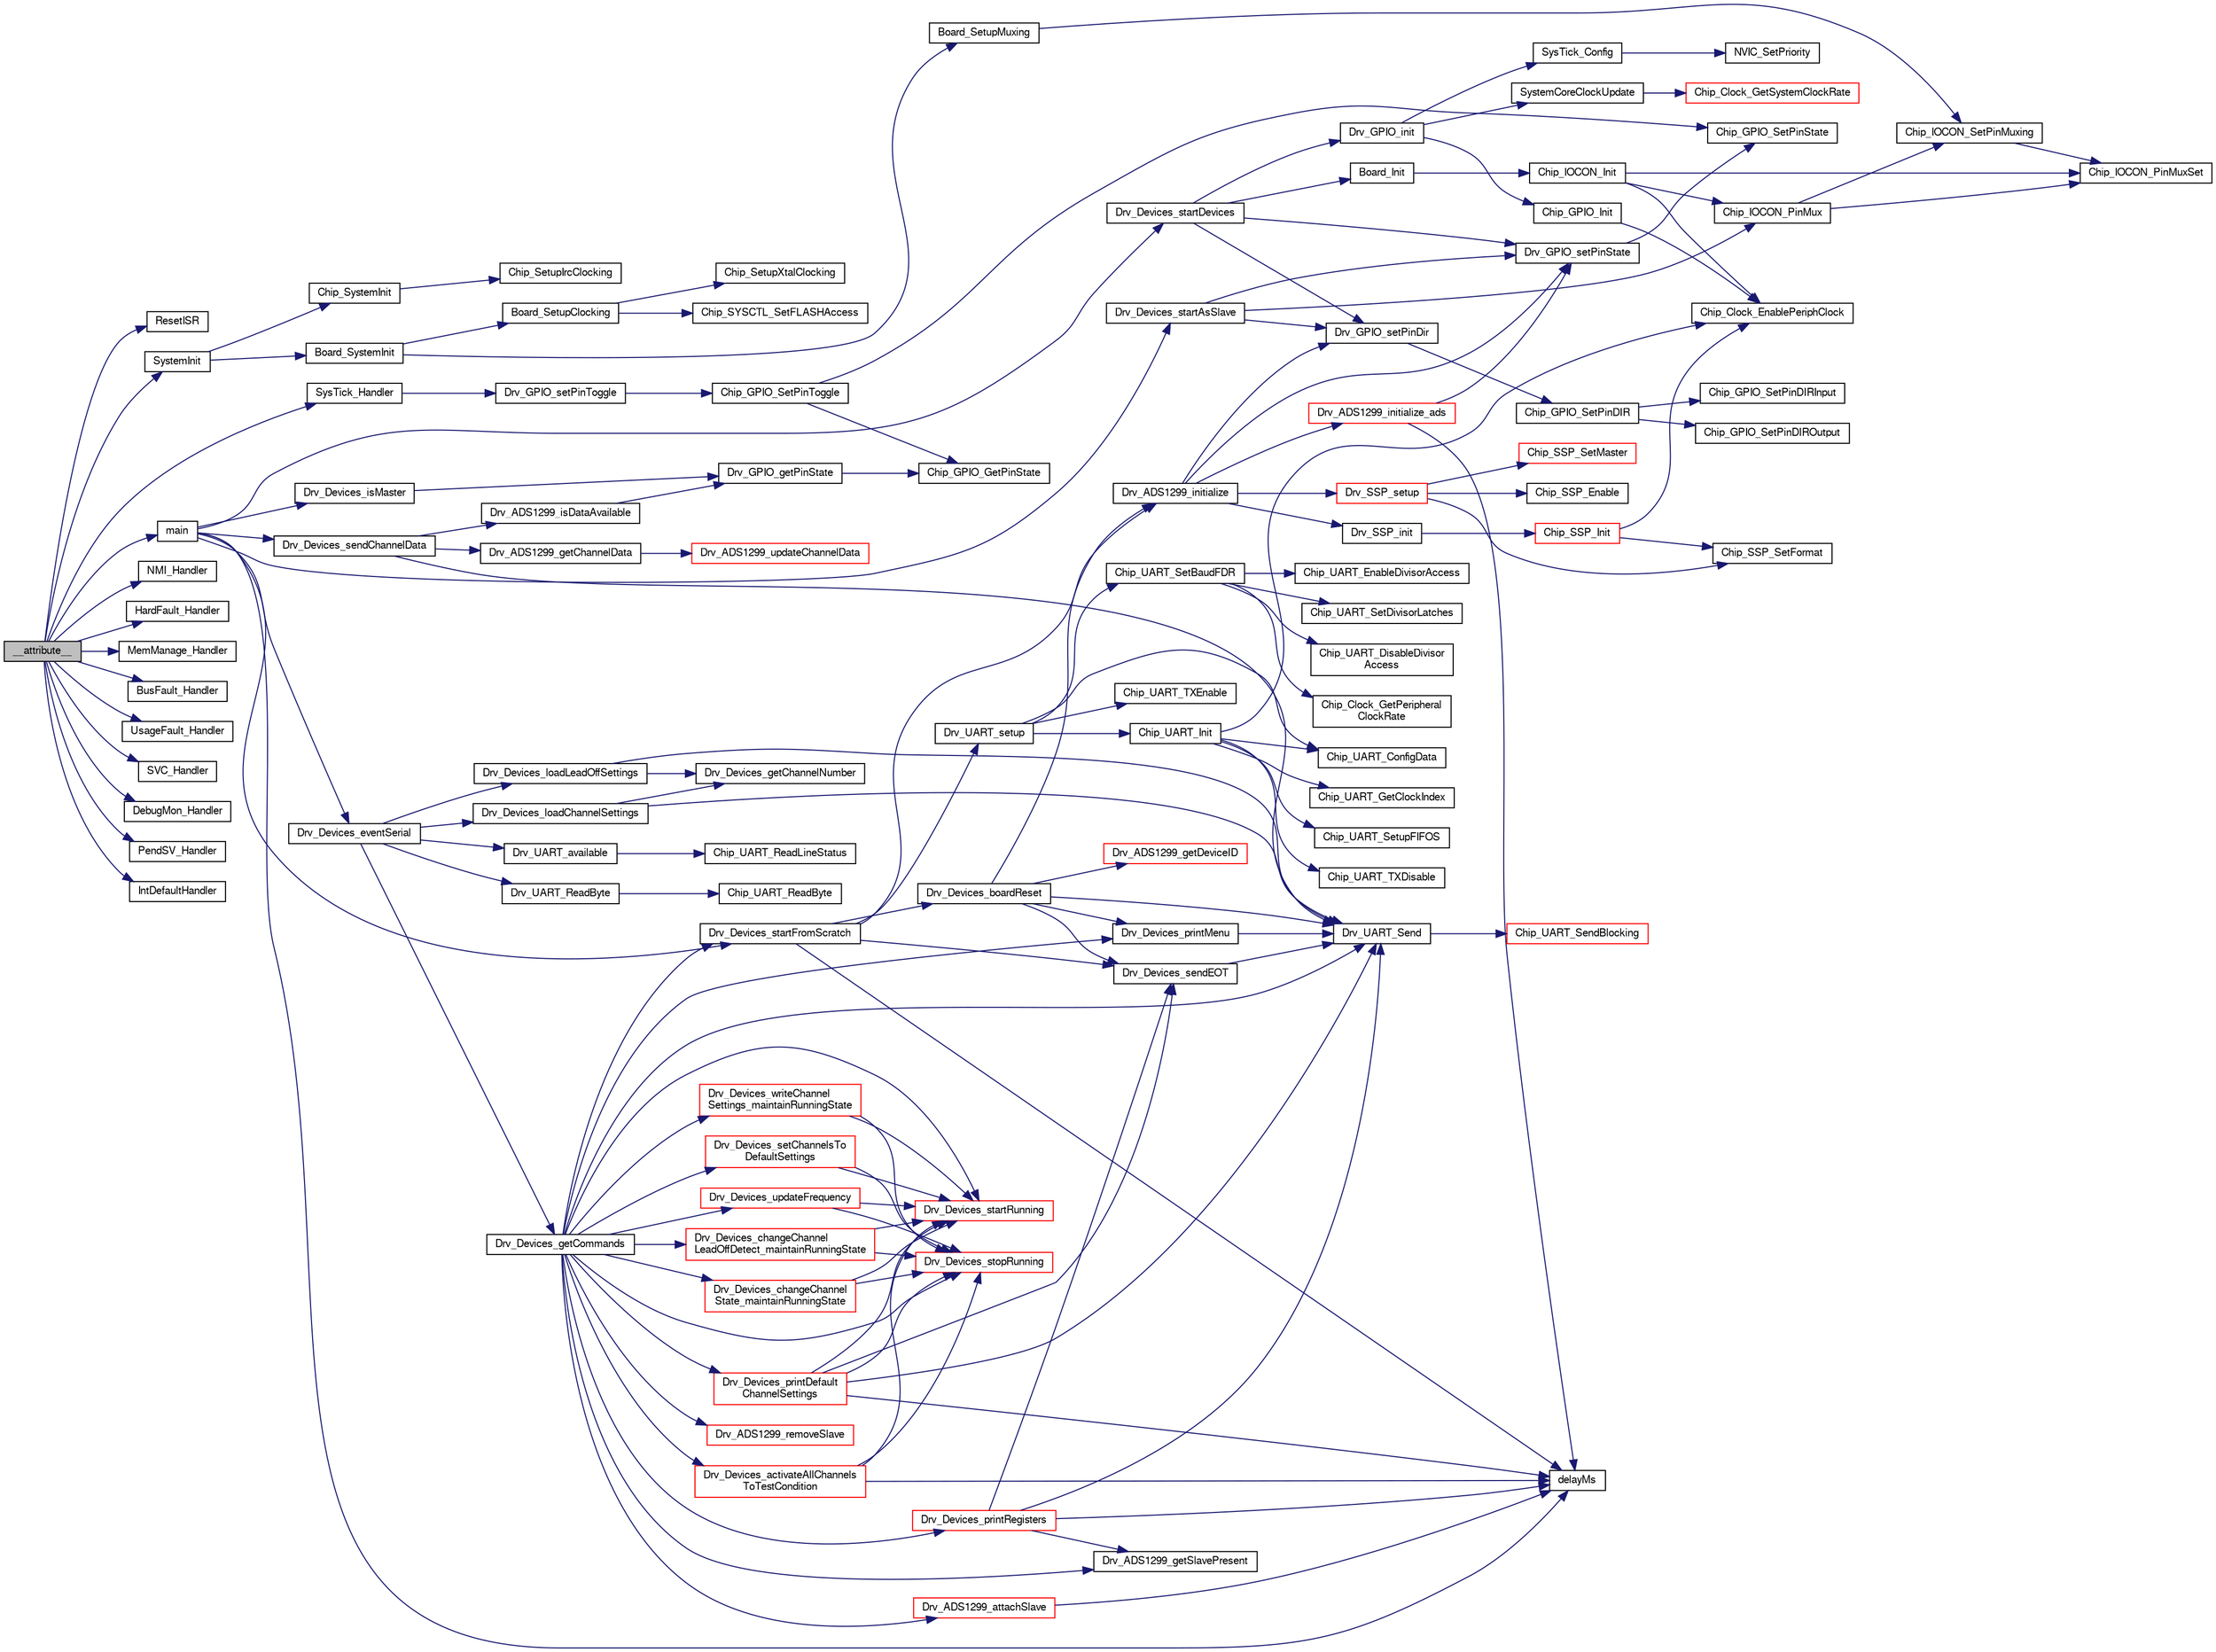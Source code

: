 digraph "__attribute__"
{
  edge [fontname="FreeSans",fontsize="10",labelfontname="FreeSans",labelfontsize="10"];
  node [fontname="FreeSans",fontsize="10",shape=record];
  rankdir="LR";
  Node1 [label="__attribute__",height=0.2,width=0.4,color="black", fillcolor="grey75", style="filled", fontcolor="black"];
  Node1 -> Node2 [color="midnightblue",fontsize="10",style="solid"];
  Node2 [label="ResetISR",height=0.2,width=0.4,color="black", fillcolor="white", style="filled",URL="$cr__startup__lpc175x__6x_8c.html#a516ff8924be921fa3a1bb7754b1f5734"];
  Node1 -> Node3 [color="midnightblue",fontsize="10",style="solid"];
  Node3 [label="SystemInit",height=0.2,width=0.4,color="black", fillcolor="white", style="filled",URL="$sysinit_8c.html#a93f514700ccf00d08dbdcff7f1224eb2"];
  Node3 -> Node4 [color="midnightblue",fontsize="10",style="solid"];
  Node4 [label="Chip_SystemInit",height=0.2,width=0.4,color="black", fillcolor="white", style="filled",URL="$group__SUPPORT__17XX__40XX__FUNC.html#ga3450fa020f6b569cc2deb69c11e11b7c",tooltip="Set up and initialize hardware prior to call to main() "];
  Node4 -> Node5 [color="midnightblue",fontsize="10",style="solid"];
  Node5 [label="Chip_SetupIrcClocking",height=0.2,width=0.4,color="black", fillcolor="white", style="filled",URL="$group__SUPPORT__17XX__40XX__FUNC.html#ga6eff97a8da15798119eada6c5f000404",tooltip="Clock and PLL initialization based on the internal oscillator. "];
  Node3 -> Node6 [color="midnightblue",fontsize="10",style="solid"];
  Node6 [label="Board_SystemInit",height=0.2,width=0.4,color="black", fillcolor="white", style="filled",URL="$group__BOARD__COMMON__API.html#gaeb60ea85499a4208167ae2540086516a",tooltip="Setup and initialize hardware prior to call to main() "];
  Node6 -> Node7 [color="midnightblue",fontsize="10",style="solid"];
  Node7 [label="Board_SetupMuxing",height=0.2,width=0.4,color="black", fillcolor="white", style="filled",URL="$group__BOARD__COMMON__API.html#ga8ac1dc465c66e1cc00f5ffd346904d97",tooltip="Setup pin multiplexer per board schematics. "];
  Node7 -> Node8 [color="midnightblue",fontsize="10",style="solid"];
  Node8 [label="Chip_IOCON_SetPinMuxing",height=0.2,width=0.4,color="black", fillcolor="white", style="filled",URL="$group__IOCON__17XX__40XX.html#gad97c96e401016cf296e6d20454f1c522",tooltip="Set all I/O Control pin muxing. "];
  Node8 -> Node9 [color="midnightblue",fontsize="10",style="solid"];
  Node9 [label="Chip_IOCON_PinMuxSet",height=0.2,width=0.4,color="black", fillcolor="white", style="filled",URL="$group__IOCON__17XX__40XX.html#ga5db68254cabb0d4cd4558d81557b77e4",tooltip="Sets I/O Control pin mux. "];
  Node6 -> Node10 [color="midnightblue",fontsize="10",style="solid"];
  Node10 [label="Board_SetupClocking",height=0.2,width=0.4,color="black", fillcolor="white", style="filled",URL="$group__BOARD__COMMON__API.html#gae417dc93d00f1a89f74220e569fac777",tooltip="Setup system clocking. "];
  Node10 -> Node11 [color="midnightblue",fontsize="10",style="solid"];
  Node11 [label="Chip_SetupXtalClocking",height=0.2,width=0.4,color="black", fillcolor="white", style="filled",URL="$group__SUPPORT__17XX__40XX__FUNC.html#ga18737e4a022570724c77c5cdea9c0258",tooltip="Clock and PLL initialization based on the external oscillator. "];
  Node10 -> Node12 [color="midnightblue",fontsize="10",style="solid"];
  Node12 [label="Chip_SYSCTL_SetFLASHAccess",height=0.2,width=0.4,color="black", fillcolor="white", style="filled",URL="$group__SYSCTL__17XX__40XX.html#gacaea88993f709565eb0166779426b6d8",tooltip="Set FLASH memory access time in clocks. "];
  Node1 -> Node13 [color="midnightblue",fontsize="10",style="solid"];
  Node13 [label="main",height=0.2,width=0.4,color="black", fillcolor="white", style="filled",URL="$group__Application__Layer.html#ga840291bc02cba5474a4cb46a9b9566fe"];
  Node13 -> Node14 [color="midnightblue",fontsize="10",style="solid"];
  Node14 [label="Drv_Devices_startDevices",height=0.2,width=0.4,color="black", fillcolor="white", style="filled",URL="$group__Devices__Library.html#ga752ca1b164444c691ffe54ed89d848c8",tooltip="Call init and start functions of the different peripherals of the uC. "];
  Node14 -> Node15 [color="midnightblue",fontsize="10",style="solid"];
  Node15 [label="Board_Init",height=0.2,width=0.4,color="black", fillcolor="white", style="filled",URL="$group__BOARD__COMMON__API.html#gae8d2d761b984f48c3dbb27dd32a8c119",tooltip="Set up and initialize all required blocks and functions related to the board hardware. "];
  Node15 -> Node16 [color="midnightblue",fontsize="10",style="solid"];
  Node16 [label="Chip_IOCON_Init",height=0.2,width=0.4,color="black", fillcolor="white", style="filled",URL="$group__IOCON__17XX__40XX.html#ga40283d81f5ad91ba8b47647059721c9d",tooltip="Initialize the IOCON peripheral. "];
  Node16 -> Node17 [color="midnightblue",fontsize="10",style="solid"];
  Node17 [label="Chip_Clock_EnablePeriphClock",height=0.2,width=0.4,color="black", fillcolor="white", style="filled",URL="$group__CLOCK__17XX__40XX.html#gac63024a1f928ba359c4f4cac7e48fe39",tooltip="Enables power and clocking for a peripheral. "];
  Node16 -> Node9 [color="midnightblue",fontsize="10",style="solid"];
  Node16 -> Node18 [color="midnightblue",fontsize="10",style="solid"];
  Node18 [label="Chip_IOCON_PinMux",height=0.2,width=0.4,color="black", fillcolor="white", style="filled",URL="$group__IOCON__17XX__40XX.html#gaa2f90b2873cda51e67b3a67d6cc92617",tooltip="Setup pin modes and function. "];
  Node18 -> Node9 [color="midnightblue",fontsize="10",style="solid"];
  Node18 -> Node8 [color="midnightblue",fontsize="10",style="solid"];
  Node14 -> Node19 [color="midnightblue",fontsize="10",style="solid"];
  Node19 [label="Drv_GPIO_init",height=0.2,width=0.4,color="black", fillcolor="white", style="filled",URL="$group__GPIO__Library.html#ga9be5db131ab65deac64ba3f32adc3e0a",tooltip="Initialize GPIO port. "];
  Node19 -> Node20 [color="midnightblue",fontsize="10",style="solid"];
  Node20 [label="Chip_GPIO_Init",height=0.2,width=0.4,color="black", fillcolor="white", style="filled",URL="$group__GPIO__17XX__40XX.html#gaeaca39372c8ff9f288243a20dd2259ce",tooltip="Initialize GPIO block. "];
  Node20 -> Node17 [color="midnightblue",fontsize="10",style="solid"];
  Node19 -> Node21 [color="midnightblue",fontsize="10",style="solid"];
  Node21 [label="SystemCoreClockUpdate",height=0.2,width=0.4,color="black", fillcolor="white", style="filled",URL="$group__SUPPORT__17XX__40XX__FUNC.html#gae0c36a9591fe6e9c45ecb21a794f0f0f",tooltip="Update system core clock rate, should be called if the system has a clock rate change. "];
  Node21 -> Node22 [color="midnightblue",fontsize="10",style="solid"];
  Node22 [label="Chip_Clock_GetSystemClockRate",height=0.2,width=0.4,color="red", fillcolor="white", style="filled",URL="$group__CLOCK__17XX__40XX.html#gaf3dd97239f9db511dbc71c531132cc08",tooltip="Return system clock rate. "];
  Node19 -> Node23 [color="midnightblue",fontsize="10",style="solid"];
  Node23 [label="SysTick_Config",height=0.2,width=0.4,color="black", fillcolor="white", style="filled",URL="$group__CMSIS__Core__SysTickFunctions.html#gae4e8f0238527c69f522029b93c8e5b78",tooltip="System Tick Configuration. "];
  Node23 -> Node24 [color="midnightblue",fontsize="10",style="solid"];
  Node24 [label="NVIC_SetPriority",height=0.2,width=0.4,color="black", fillcolor="white", style="filled",URL="$group__CMSIS__Core__NVICFunctions.html#ga2305cbd44aaad792e3a4e538bdaf14f9",tooltip="Set Interrupt Priority. "];
  Node14 -> Node25 [color="midnightblue",fontsize="10",style="solid"];
  Node25 [label="Drv_GPIO_setPinDir",height=0.2,width=0.4,color="black", fillcolor="white", style="filled",URL="$group__GPIO__Library.html#gab513ddd38bb6f89dfa844fd7ab6c48dd",tooltip="Set GPIO direction for a single GPIO pin. "];
  Node25 -> Node26 [color="midnightblue",fontsize="10",style="solid"];
  Node26 [label="Chip_GPIO_SetPinDIR",height=0.2,width=0.4,color="black", fillcolor="white", style="filled",URL="$group__GPIO__17XX__40XX.html#gac384ba462a45291528e95945c3273772",tooltip="Set GPIO direction for a single GPIO pin. "];
  Node26 -> Node27 [color="midnightblue",fontsize="10",style="solid"];
  Node27 [label="Chip_GPIO_SetPinDIROutput",height=0.2,width=0.4,color="black", fillcolor="white", style="filled",URL="$group__GPIO__17XX__40XX.html#gadd0450341df62f7e13ee57cd249fe2a2",tooltip="Set GPIO direction for a single GPIO pin to an output. "];
  Node26 -> Node28 [color="midnightblue",fontsize="10",style="solid"];
  Node28 [label="Chip_GPIO_SetPinDIRInput",height=0.2,width=0.4,color="black", fillcolor="white", style="filled",URL="$group__GPIO__17XX__40XX.html#ga0c20af0c6b9cee61714643bef6614485",tooltip="Set GPIO direction for a single GPIO pin to an input. "];
  Node14 -> Node29 [color="midnightblue",fontsize="10",style="solid"];
  Node29 [label="Drv_GPIO_setPinState",height=0.2,width=0.4,color="black", fillcolor="white", style="filled",URL="$group__GPIO__Library.html#gaa0fc19aa74a1bf75817ba137e78f7a0a",tooltip="Set a GPIO pin state. "];
  Node29 -> Node30 [color="midnightblue",fontsize="10",style="solid"];
  Node30 [label="Chip_GPIO_SetPinState",height=0.2,width=0.4,color="black", fillcolor="white", style="filled",URL="$group__GPIO__17XX__40XX.html#ga2d8db9f0a52f061d64e8cada713ae03e",tooltip="Set a GPIO pin state. "];
  Node13 -> Node31 [color="midnightblue",fontsize="10",style="solid"];
  Node31 [label="Drv_Devices_isMaster",height=0.2,width=0.4,color="black", fillcolor="white", style="filled",URL="$group__Devices__Library.html#ga92e403bbfcda965385b78ce10bbea47a",tooltip="Determines if the board is Master or Slave and set a flag. "];
  Node31 -> Node32 [color="midnightblue",fontsize="10",style="solid"];
  Node32 [label="Drv_GPIO_getPinState",height=0.2,width=0.4,color="black", fillcolor="white", style="filled",URL="$group__GPIO__Library.html#ga3979c4c389440c603c44afef9b25c6c6",tooltip="Get a GPIO pin state. "];
  Node32 -> Node33 [color="midnightblue",fontsize="10",style="solid"];
  Node33 [label="Chip_GPIO_GetPinState",height=0.2,width=0.4,color="black", fillcolor="white", style="filled",URL="$group__GPIO__17XX__40XX.html#ga9f0e35190f01c706564a88f1f88cf716",tooltip="Get a GPIO pin state via the GPIO byte register. "];
  Node13 -> Node34 [color="midnightblue",fontsize="10",style="solid"];
  Node34 [label="delayMs",height=0.2,width=0.4,color="black", fillcolor="white", style="filled",URL="$group__Devices__Library.html#gadde208bf0ea8bb35d8606d3859219a40",tooltip="Delay in milliseconds. "];
  Node13 -> Node35 [color="midnightblue",fontsize="10",style="solid"];
  Node35 [label="Drv_Devices_startFromScratch",height=0.2,width=0.4,color="black", fillcolor="white", style="filled",URL="$group__Devices__Library.html#ga43e0b770fd7ccd57b3f0d5ddf0eda4be",tooltip="Start the system from scratch, send initial message and get the board ready to get commands..."];
  Node35 -> Node36 [color="midnightblue",fontsize="10",style="solid"];
  Node36 [label="Drv_UART_setup",height=0.2,width=0.4,color="black", fillcolor="white", style="filled",URL="$group__UART__Library.html#ga8026f78d22425b39818431d299d638a3",tooltip="UART initial setup and initialization. "];
  Node36 -> Node37 [color="midnightblue",fontsize="10",style="solid"];
  Node37 [label="Chip_UART_Init",height=0.2,width=0.4,color="black", fillcolor="white", style="filled",URL="$group__UART__17XX__40XX.html#gaf024084be4068e407aab7c30e105f7af",tooltip="Initializes the pUART peripheral. "];
  Node37 -> Node17 [color="midnightblue",fontsize="10",style="solid"];
  Node37 -> Node38 [color="midnightblue",fontsize="10",style="solid"];
  Node38 [label="Chip_UART_GetClockIndex",height=0.2,width=0.4,color="black", fillcolor="white", style="filled",URL="$uart__17xx__40xx_8c.html#a4b6a78420b27ce599f016a640a85f692"];
  Node37 -> Node39 [color="midnightblue",fontsize="10",style="solid"];
  Node39 [label="Chip_UART_SetupFIFOS",height=0.2,width=0.4,color="black", fillcolor="white", style="filled",URL="$group__UART__17XX__40XX.html#gac1a9d00d4f324e319e1486138b097874",tooltip="Setup the UART FIFOs. "];
  Node37 -> Node40 [color="midnightblue",fontsize="10",style="solid"];
  Node40 [label="Chip_UART_TXDisable",height=0.2,width=0.4,color="black", fillcolor="white", style="filled",URL="$group__UART__17XX__40XX.html#ga96589453d52bc5e208ffbeced9a49dab",tooltip="Disable transmission on UART TxD pin. "];
  Node37 -> Node41 [color="midnightblue",fontsize="10",style="solid"];
  Node41 [label="Chip_UART_ConfigData",height=0.2,width=0.4,color="black", fillcolor="white", style="filled",URL="$group__UART__17XX__40XX.html#ga26626229fe35e820bf2daf6a87c43155",tooltip="Configure data width, parity and stop bits. "];
  Node36 -> Node42 [color="midnightblue",fontsize="10",style="solid"];
  Node42 [label="Chip_UART_SetBaudFDR",height=0.2,width=0.4,color="black", fillcolor="white", style="filled",URL="$group__UART__17XX__40XX.html#gad22ce7fc8360c02aab39b2dd586088fd",tooltip="Sets best dividers to get a target bit rate (with fractional divider) "];
  Node42 -> Node43 [color="midnightblue",fontsize="10",style="solid"];
  Node43 [label="Chip_Clock_GetPeripheral\lClockRate",height=0.2,width=0.4,color="black", fillcolor="white", style="filled",URL="$group__CLOCK__17XX__40XX.html#ga9c2bc86c857119426aa6a724c12a6f42",tooltip="Returns clock rate for a peripheral (from peripheral clock) "];
  Node42 -> Node44 [color="midnightblue",fontsize="10",style="solid"];
  Node44 [label="Chip_UART_EnableDivisorAccess",height=0.2,width=0.4,color="black", fillcolor="white", style="filled",URL="$group__UART__17XX__40XX.html#ga7a8e9260541ab5cacefcacbd94725d52",tooltip="Enable access to Divisor Latches. "];
  Node42 -> Node45 [color="midnightblue",fontsize="10",style="solid"];
  Node45 [label="Chip_UART_SetDivisorLatches",height=0.2,width=0.4,color="black", fillcolor="white", style="filled",URL="$group__UART__17XX__40XX.html#ga267fa73ca52d35a7f60f849727c3d2b6",tooltip="Set LSB and MSB divisor latch registers. "];
  Node42 -> Node46 [color="midnightblue",fontsize="10",style="solid"];
  Node46 [label="Chip_UART_DisableDivisor\lAccess",height=0.2,width=0.4,color="black", fillcolor="white", style="filled",URL="$group__UART__17XX__40XX.html#ga81a3df6028c4b08dba38e4f6330d41d7",tooltip="Disable access to Divisor Latches. "];
  Node36 -> Node41 [color="midnightblue",fontsize="10",style="solid"];
  Node36 -> Node47 [color="midnightblue",fontsize="10",style="solid"];
  Node47 [label="Chip_UART_TXEnable",height=0.2,width=0.4,color="black", fillcolor="white", style="filled",URL="$group__UART__17XX__40XX.html#gafe3fef953086848a51b8ec148c9fff2a",tooltip="Enable transmission on UART TxD pin. "];
  Node35 -> Node48 [color="midnightblue",fontsize="10",style="solid"];
  Node48 [label="Drv_ADS1299_initialize",height=0.2,width=0.4,color="black", fillcolor="white", style="filled",URL="$group__ADS1299__Library.html#ga3a5f7edb0cb404ffa6865a56573a0c4b",tooltip="Configure pines connected to the ADS and the ADS itself. "];
  Node48 -> Node25 [color="midnightblue",fontsize="10",style="solid"];
  Node48 -> Node29 [color="midnightblue",fontsize="10",style="solid"];
  Node48 -> Node49 [color="midnightblue",fontsize="10",style="solid"];
  Node49 [label="Drv_SSP_init",height=0.2,width=0.4,color="black", fillcolor="white", style="filled",URL="$group__SSP__Library.html#ga0c5eb23f106efe0d4b8687874954c549",tooltip="Init the SSP module. "];
  Node49 -> Node50 [color="midnightblue",fontsize="10",style="solid"];
  Node50 [label="Chip_SSP_Init",height=0.2,width=0.4,color="red", fillcolor="white", style="filled",URL="$group__SSP__17XX__40XX.html#ga66e20405561e8d3dacba65cbfe41d556",tooltip="Initialize the SSP. "];
  Node50 -> Node17 [color="midnightblue",fontsize="10",style="solid"];
  Node50 -> Node51 [color="midnightblue",fontsize="10",style="solid"];
  Node51 [label="Chip_SSP_SetFormat",height=0.2,width=0.4,color="black", fillcolor="white", style="filled",URL="$group__SSP__17XX__40XX.html#ga381ba3a6b470b2c84468b88deed8ac18",tooltip="Set up the SSP frame format. "];
  Node48 -> Node52 [color="midnightblue",fontsize="10",style="solid"];
  Node52 [label="Drv_SSP_setup",height=0.2,width=0.4,color="red", fillcolor="white", style="filled",URL="$group__SSP__Library.html#ga0f01059c0a84ecf456f3ad9d38b9794b",tooltip="Configuration of format and data of the SSP module. "];
  Node52 -> Node51 [color="midnightblue",fontsize="10",style="solid"];
  Node52 -> Node53 [color="midnightblue",fontsize="10",style="solid"];
  Node53 [label="Chip_SSP_Enable",height=0.2,width=0.4,color="black", fillcolor="white", style="filled",URL="$group__SSP__17XX__40XX.html#gaf49b9a4689c9ae39bbd8c1ac20d31073",tooltip="Enable SSP operation. "];
  Node52 -> Node54 [color="midnightblue",fontsize="10",style="solid"];
  Node54 [label="Chip_SSP_SetMaster",height=0.2,width=0.4,color="red", fillcolor="white", style="filled",URL="$group__SSP__17XX__40XX.html#ga60e601329b0aa6afe5f355dc6e8f84bd",tooltip="Set the SSP operating modes, master or slave. "];
  Node48 -> Node55 [color="midnightblue",fontsize="10",style="solid"];
  Node55 [label="Drv_ADS1299_initialize_ads",height=0.2,width=0.4,color="red", fillcolor="white", style="filled",URL="$group__ADS1299__Library.html#ga7d4e3c16375e804d9275b55a5872410b",tooltip="Hard Reset ADS and power up sequence. "];
  Node55 -> Node34 [color="midnightblue",fontsize="10",style="solid"];
  Node55 -> Node29 [color="midnightblue",fontsize="10",style="solid"];
  Node35 -> Node34 [color="midnightblue",fontsize="10",style="solid"];
  Node35 -> Node56 [color="midnightblue",fontsize="10",style="solid"];
  Node56 [label="Drv_Devices_boardReset",height=0.2,width=0.4,color="black", fillcolor="white", style="filled",URL="$group__Devices__Library.html#gab949068810476a2e08078aa7eab15a83"];
  Node56 -> Node48 [color="midnightblue",fontsize="10",style="solid"];
  Node56 -> Node57 [color="midnightblue",fontsize="10",style="solid"];
  Node57 [label="Drv_UART_Send",height=0.2,width=0.4,color="black", fillcolor="white", style="filled",URL="$group__UART__Library.html#ga3cd9c151bd9649652b8f6c7a8a371f4b",tooltip="Send data by UART. "];
  Node57 -> Node58 [color="midnightblue",fontsize="10",style="solid"];
  Node58 [label="Chip_UART_SendBlocking",height=0.2,width=0.4,color="red", fillcolor="white", style="filled",URL="$group__UART__17XX__40XX.html#gad2e45d820abdd0e1790ebd61938c100a",tooltip="Transmit a byte array through the UART peripheral (blocking) "];
  Node56 -> Node59 [color="midnightblue",fontsize="10",style="solid"];
  Node59 [label="Drv_ADS1299_getDeviceID",height=0.2,width=0.4,color="red", fillcolor="white", style="filled",URL="$group__ADS1299__Library.html#ga812e36de1efba860dca4dec17b08b1a6",tooltip="Return the ID of the AFE device. "];
  Node56 -> Node60 [color="midnightblue",fontsize="10",style="solid"];
  Node60 [label="Drv_Devices_printMenu",height=0.2,width=0.4,color="black", fillcolor="white", style="filled",URL="$group__Devices__Library.html#gac177c9b23475b7551fbcebe3db410bf0",tooltip="Print menu. "];
  Node60 -> Node57 [color="midnightblue",fontsize="10",style="solid"];
  Node56 -> Node61 [color="midnightblue",fontsize="10",style="solid"];
  Node61 [label="Drv_Devices_sendEOT",height=0.2,width=0.4,color="black", fillcolor="white", style="filled",URL="$group__Devices__Library.html#ga26ea493ed59bae1e6a0c0af4ece44f40",tooltip="Send characters to shake hands with the controlling program. "];
  Node61 -> Node57 [color="midnightblue",fontsize="10",style="solid"];
  Node35 -> Node61 [color="midnightblue",fontsize="10",style="solid"];
  Node13 -> Node62 [color="midnightblue",fontsize="10",style="solid"];
  Node62 [label="Drv_Devices_sendChannelData",height=0.2,width=0.4,color="black", fillcolor="white", style="filled",URL="$group__Devices__Library.html#ga828212dc5604557924cd8ea9e6252c6c",tooltip="Send via UART the data acquired by the ADS. "];
  Node62 -> Node63 [color="midnightblue",fontsize="10",style="solid"];
  Node63 [label="Drv_ADS1299_isDataAvailable",height=0.2,width=0.4,color="black", fillcolor="white", style="filled",URL="$group__ADS1299__Library.html#ga55bafd8fc454bf91a40711e71c9028e0",tooltip="Query to see if data is available from the ADS1299. "];
  Node63 -> Node32 [color="midnightblue",fontsize="10",style="solid"];
  Node62 -> Node64 [color="midnightblue",fontsize="10",style="solid"];
  Node64 [label="Drv_ADS1299_getChannelData",height=0.2,width=0.4,color="black", fillcolor="white", style="filled",URL="$group__ADS1299__Library.html#ga7b9304053ccfe17319cc73d1c5c738c1",tooltip="Function to get Channel Data. "];
  Node64 -> Node65 [color="midnightblue",fontsize="10",style="solid"];
  Node65 [label="Drv_ADS1299_updateChannelData",height=0.2,width=0.4,color="red", fillcolor="white", style="filled",URL="$group__ADS1299__Library.html#gab649fc7f231ca292b9c06cc31e50fff1",tooltip="Function called to receive new data from the ADS1299. "];
  Node62 -> Node57 [color="midnightblue",fontsize="10",style="solid"];
  Node13 -> Node66 [color="midnightblue",fontsize="10",style="solid"];
  Node66 [label="Drv_Devices_eventSerial",height=0.2,width=0.4,color="black", fillcolor="white", style="filled",URL="$group__Devices__Library.html#ga8092c357f91843e6fa9db02735addc7d",tooltip="Function for receiving new commands. "];
  Node66 -> Node67 [color="midnightblue",fontsize="10",style="solid"];
  Node67 [label="Drv_UART_available",height=0.2,width=0.4,color="black", fillcolor="white", style="filled",URL="$group__UART__Library.html#ga7a96fcb2dfc23bcf106ef05a6e348eb4",tooltip="Indicates if there is new data to be read. "];
  Node67 -> Node68 [color="midnightblue",fontsize="10",style="solid"];
  Node68 [label="Chip_UART_ReadLineStatus",height=0.2,width=0.4,color="black", fillcolor="white", style="filled",URL="$group__UART__17XX__40XX.html#gaf15ab7a9529d102b91760ed5587b279a",tooltip="Return Line Status register/status (LSR) "];
  Node66 -> Node69 [color="midnightblue",fontsize="10",style="solid"];
  Node69 [label="Drv_UART_ReadByte",height=0.2,width=0.4,color="black", fillcolor="white", style="filled",URL="$group__UART__Library.html#ga0332d0b4b9dee94a3464a62ab776b594",tooltip="Read one byte. "];
  Node69 -> Node70 [color="midnightblue",fontsize="10",style="solid"];
  Node70 [label="Chip_UART_ReadByte",height=0.2,width=0.4,color="black", fillcolor="white", style="filled",URL="$group__UART__17XX__40XX.html#ga8eec9067080637eea7ecfedac6586fe9",tooltip="Read a single byte data from the UART peripheral. "];
  Node66 -> Node71 [color="midnightblue",fontsize="10",style="solid"];
  Node71 [label="Drv_Devices_loadChannelSettings",height=0.2,width=0.4,color="black", fillcolor="white", style="filled",URL="$group__Devices__Library.html#ga1b75ac5dd3eb55ef54cff5de501875a9",tooltip="Retrieve parameters and execute channel settings. "];
  Node71 -> Node72 [color="midnightblue",fontsize="10",style="solid"];
  Node72 [label="Drv_Devices_getChannelNumber",height=0.2,width=0.4,color="black", fillcolor="white", style="filled",URL="$group__Devices__Library.html#ga648ce331709a942df57efd5b8645db13",tooltip="Convert channel number from character to number. "];
  Node71 -> Node57 [color="midnightblue",fontsize="10",style="solid"];
  Node66 -> Node73 [color="midnightblue",fontsize="10",style="solid"];
  Node73 [label="Drv_Devices_loadLeadOffSettings",height=0.2,width=0.4,color="black", fillcolor="white", style="filled",URL="$group__Devices__Library.html#ga91621cb0b85d8918aa835f198c827379",tooltip="Retrieve parameters and execute channel settings. "];
  Node73 -> Node72 [color="midnightblue",fontsize="10",style="solid"];
  Node73 -> Node57 [color="midnightblue",fontsize="10",style="solid"];
  Node66 -> Node74 [color="midnightblue",fontsize="10",style="solid"];
  Node74 [label="Drv_Devices_getCommands",height=0.2,width=0.4,color="black", fillcolor="white", style="filled",URL="$group__Devices__Library.html#gafb56f6b90c50e36cd6e34665d85fb903",tooltip="Function for interpreting commands. "];
  Node74 -> Node57 [color="midnightblue",fontsize="10",style="solid"];
  Node74 -> Node75 [color="midnightblue",fontsize="10",style="solid"];
  Node75 [label="Drv_Devices_changeChannel\lState_maintainRunningState",height=0.2,width=0.4,color="red", fillcolor="white", style="filled",URL="$group__Devices__Library.html#gacf4dbff760e8426996f21c8a68d77cef",tooltip="Activate or De-activate channel maintaining running state. "];
  Node75 -> Node76 [color="midnightblue",fontsize="10",style="solid"];
  Node76 [label="Drv_Devices_stopRunning",height=0.2,width=0.4,color="red", fillcolor="white", style="filled",URL="$group__Devices__Library.html#ga8584f49a773b7e9add0e51bb0057fb54",tooltip="Stop data acquisition. "];
  Node75 -> Node77 [color="midnightblue",fontsize="10",style="solid"];
  Node77 [label="Drv_Devices_startRunning",height=0.2,width=0.4,color="red", fillcolor="white", style="filled",URL="$group__Devices__Library.html#ga7f4ddcd86724d8aad896ff12e43146ca",tooltip="Start data acquisition. "];
  Node74 -> Node78 [color="midnightblue",fontsize="10",style="solid"];
  Node78 [label="Drv_Devices_activateAllChannels\lToTestCondition",height=0.2,width=0.4,color="red", fillcolor="white", style="filled",URL="$group__Devices__Library.html#ga42ce5be2b197d04b4b0a9918a11ea457",tooltip="Set test inputs to all channels. "];
  Node78 -> Node76 [color="midnightblue",fontsize="10",style="solid"];
  Node78 -> Node34 [color="midnightblue",fontsize="10",style="solid"];
  Node78 -> Node77 [color="midnightblue",fontsize="10",style="solid"];
  Node74 -> Node79 [color="midnightblue",fontsize="10",style="solid"];
  Node79 [label="Drv_Devices_writeChannel\lSettings_maintainRunningState",height=0.2,width=0.4,color="red", fillcolor="white", style="filled",URL="$group__Devices__Library.html#gafd94e72e2e363f075a57a091e26424b2",tooltip="Stop acquisition, set the channels and re-start acquisition. "];
  Node79 -> Node76 [color="midnightblue",fontsize="10",style="solid"];
  Node79 -> Node77 [color="midnightblue",fontsize="10",style="solid"];
  Node74 -> Node80 [color="midnightblue",fontsize="10",style="solid"];
  Node80 [label="Drv_Devices_setChannelsTo\lDefaultSettings",height=0.2,width=0.4,color="red", fillcolor="white", style="filled",URL="$group__Devices__Library.html#gaa48520ff061081dab8c49d26bf9404dd",tooltip="Set all channels to the default settings. "];
  Node80 -> Node76 [color="midnightblue",fontsize="10",style="solid"];
  Node80 -> Node77 [color="midnightblue",fontsize="10",style="solid"];
  Node74 -> Node81 [color="midnightblue",fontsize="10",style="solid"];
  Node81 [label="Drv_Devices_printDefault\lChannelSettings",height=0.2,width=0.4,color="red", fillcolor="white", style="filled",URL="$group__Devices__Library.html#ga1a1a6145a5269b2a7ebd45abdb53b660",tooltip="Print the current Default Channel Settings. "];
  Node81 -> Node76 [color="midnightblue",fontsize="10",style="solid"];
  Node81 -> Node57 [color="midnightblue",fontsize="10",style="solid"];
  Node81 -> Node61 [color="midnightblue",fontsize="10",style="solid"];
  Node81 -> Node34 [color="midnightblue",fontsize="10",style="solid"];
  Node81 -> Node77 [color="midnightblue",fontsize="10",style="solid"];
  Node74 -> Node82 [color="midnightblue",fontsize="10",style="solid"];
  Node82 [label="Drv_Devices_updateFrequency",height=0.2,width=0.4,color="red", fillcolor="white", style="filled",URL="$group__Devices__Library.html#ga2d56cab48a0548365790822b78afa02d",tooltip="Update sampling frequency. "];
  Node82 -> Node76 [color="midnightblue",fontsize="10",style="solid"];
  Node82 -> Node77 [color="midnightblue",fontsize="10",style="solid"];
  Node74 -> Node83 [color="midnightblue",fontsize="10",style="solid"];
  Node83 [label="Drv_Devices_changeChannel\lLeadOffDetect_maintainRunningState",height=0.2,width=0.4,color="red", fillcolor="white", style="filled",URL="$group__Devices__Library.html#ga87716766599b761bde56572ccaac7946",tooltip="Change lead off detect settings and re-start device. "];
  Node83 -> Node76 [color="midnightblue",fontsize="10",style="solid"];
  Node83 -> Node77 [color="midnightblue",fontsize="10",style="solid"];
  Node74 -> Node84 [color="midnightblue",fontsize="10",style="solid"];
  Node84 [label="Drv_ADS1299_getSlavePresent",height=0.2,width=0.4,color="black", fillcolor="white", style="filled",URL="$group__ADS1299__Library.html#gae15b4a58c8244229e31efdc1c66a8672",tooltip="To know if the Slave Board is present. "];
  Node74 -> Node85 [color="midnightblue",fontsize="10",style="solid"];
  Node85 [label="Drv_ADS1299_removeSlave",height=0.2,width=0.4,color="red", fillcolor="white", style="filled",URL="$group__ADS1299__Library.html#gab6a161f709334920b4f69156fe0ce928",tooltip="Stop Slave ADS and remove link. "];
  Node74 -> Node86 [color="midnightblue",fontsize="10",style="solid"];
  Node86 [label="Drv_ADS1299_attachSlave",height=0.2,width=0.4,color="red", fillcolor="white", style="filled",URL="$group__ADS1299__Library.html#ga3da68a8b941049250800fc068c07a601",tooltip="Configure CLK output and detect Slave board. "];
  Node86 -> Node34 [color="midnightblue",fontsize="10",style="solid"];
  Node74 -> Node77 [color="midnightblue",fontsize="10",style="solid"];
  Node74 -> Node76 [color="midnightblue",fontsize="10",style="solid"];
  Node74 -> Node35 [color="midnightblue",fontsize="10",style="solid"];
  Node74 -> Node87 [color="midnightblue",fontsize="10",style="solid"];
  Node87 [label="Drv_Devices_printRegisters",height=0.2,width=0.4,color="red", fillcolor="white", style="filled",URL="$group__Devices__Library.html#gad214f99a7d211af8779b46b244f99d99",tooltip="Print the current state of all ADS1299 registers. "];
  Node87 -> Node84 [color="midnightblue",fontsize="10",style="solid"];
  Node87 -> Node34 [color="midnightblue",fontsize="10",style="solid"];
  Node87 -> Node57 [color="midnightblue",fontsize="10",style="solid"];
  Node87 -> Node61 [color="midnightblue",fontsize="10",style="solid"];
  Node74 -> Node60 [color="midnightblue",fontsize="10",style="solid"];
  Node13 -> Node88 [color="midnightblue",fontsize="10",style="solid"];
  Node88 [label="Drv_Devices_startAsSlave",height=0.2,width=0.4,color="black", fillcolor="white", style="filled",URL="$group__Devices__Library.html#ga7a5e2ac941ca1d1f308f910539005d4b",tooltip="Start the system as Salve. Configure I/O pins. "];
  Node88 -> Node25 [color="midnightblue",fontsize="10",style="solid"];
  Node88 -> Node18 [color="midnightblue",fontsize="10",style="solid"];
  Node88 -> Node29 [color="midnightblue",fontsize="10",style="solid"];
  Node1 -> Node89 [color="midnightblue",fontsize="10",style="solid"];
  Node89 [label="NMI_Handler",height=0.2,width=0.4,color="black", fillcolor="white", style="filled",URL="$cr__startup__lpc175x__6x_8c.html#ae5eb40c717803d8eae9630d1f7237fd7"];
  Node1 -> Node90 [color="midnightblue",fontsize="10",style="solid"];
  Node90 [label="HardFault_Handler",height=0.2,width=0.4,color="black", fillcolor="white", style="filled",URL="$cr__startup__lpc175x__6x_8c.html#abf5d8b089d5aceaf6a281f9bb81ac731"];
  Node1 -> Node91 [color="midnightblue",fontsize="10",style="solid"];
  Node91 [label="MemManage_Handler",height=0.2,width=0.4,color="black", fillcolor="white", style="filled",URL="$cr__startup__lpc175x__6x_8c.html#a4c321f9a17eb0936f512e064affbbaed"];
  Node1 -> Node92 [color="midnightblue",fontsize="10",style="solid"];
  Node92 [label="BusFault_Handler",height=0.2,width=0.4,color="black", fillcolor="white", style="filled",URL="$cr__startup__lpc175x__6x_8c.html#ae216256baeae935e04745241645d44c0"];
  Node1 -> Node93 [color="midnightblue",fontsize="10",style="solid"];
  Node93 [label="UsageFault_Handler",height=0.2,width=0.4,color="black", fillcolor="white", style="filled",URL="$cr__startup__lpc175x__6x_8c.html#a5fad9d61e19fbc1f3d3e53fbe0082c83"];
  Node1 -> Node94 [color="midnightblue",fontsize="10",style="solid"];
  Node94 [label="SVC_Handler",height=0.2,width=0.4,color="black", fillcolor="white", style="filled",URL="$cr__startup__lpc175x__6x_8c.html#a553d3c6fbc0ff764fa70b866b5c79e3e"];
  Node1 -> Node95 [color="midnightblue",fontsize="10",style="solid"];
  Node95 [label="DebugMon_Handler",height=0.2,width=0.4,color="black", fillcolor="white", style="filled",URL="$cr__startup__lpc175x__6x_8c.html#af332e2a018a0e7c3c0b8730bc638588a"];
  Node1 -> Node96 [color="midnightblue",fontsize="10",style="solid"];
  Node96 [label="PendSV_Handler",height=0.2,width=0.4,color="black", fillcolor="white", style="filled",URL="$cr__startup__lpc175x__6x_8c.html#a24fd4a50e601121b29d900129e4602db"];
  Node1 -> Node97 [color="midnightblue",fontsize="10",style="solid"];
  Node97 [label="SysTick_Handler",height=0.2,width=0.4,color="black", fillcolor="white", style="filled",URL="$group__Devices__Library.html#gab5e09814056d617c521549e542639b7e",tooltip="Handle interrupt from SysTick timer. "];
  Node97 -> Node98 [color="midnightblue",fontsize="10",style="solid"];
  Node98 [label="Drv_GPIO_setPinToggle",height=0.2,width=0.4,color="black", fillcolor="white", style="filled",URL="$group__GPIO__Library.html#ga240d6ad540b4d4cc042ea7a3a5746159",tooltip="Toggle an individual GPIO output to the opposite state. "];
  Node98 -> Node99 [color="midnightblue",fontsize="10",style="solid"];
  Node99 [label="Chip_GPIO_SetPinToggle",height=0.2,width=0.4,color="black", fillcolor="white", style="filled",URL="$group__GPIO__17XX__40XX.html#ga5437e5a8ae2ce7662b605f9961aad8f5",tooltip="Toggle an individual GPIO output pin to the opposite state. "];
  Node99 -> Node33 [color="midnightblue",fontsize="10",style="solid"];
  Node99 -> Node30 [color="midnightblue",fontsize="10",style="solid"];
  Node1 -> Node100 [color="midnightblue",fontsize="10",style="solid"];
  Node100 [label="IntDefaultHandler",height=0.2,width=0.4,color="black", fillcolor="white", style="filled",URL="$cr__startup__lpc175x__6x_8c.html#abf37bc77b79673bf5babd3ac42291616"];
}
